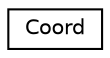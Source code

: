 digraph "Graphical Class Hierarchy"
{
 // LATEX_PDF_SIZE
  edge [fontname="Helvetica",fontsize="10",labelfontname="Helvetica",labelfontsize="10"];
  node [fontname="Helvetica",fontsize="10",shape=record];
  rankdir="LR";
  Node0 [label="Coord",height=0.2,width=0.4,color="black", fillcolor="white", style="filled",URL="$struct_coord.html",tooltip="Struct containing coordinates of difrent objects."];
}
